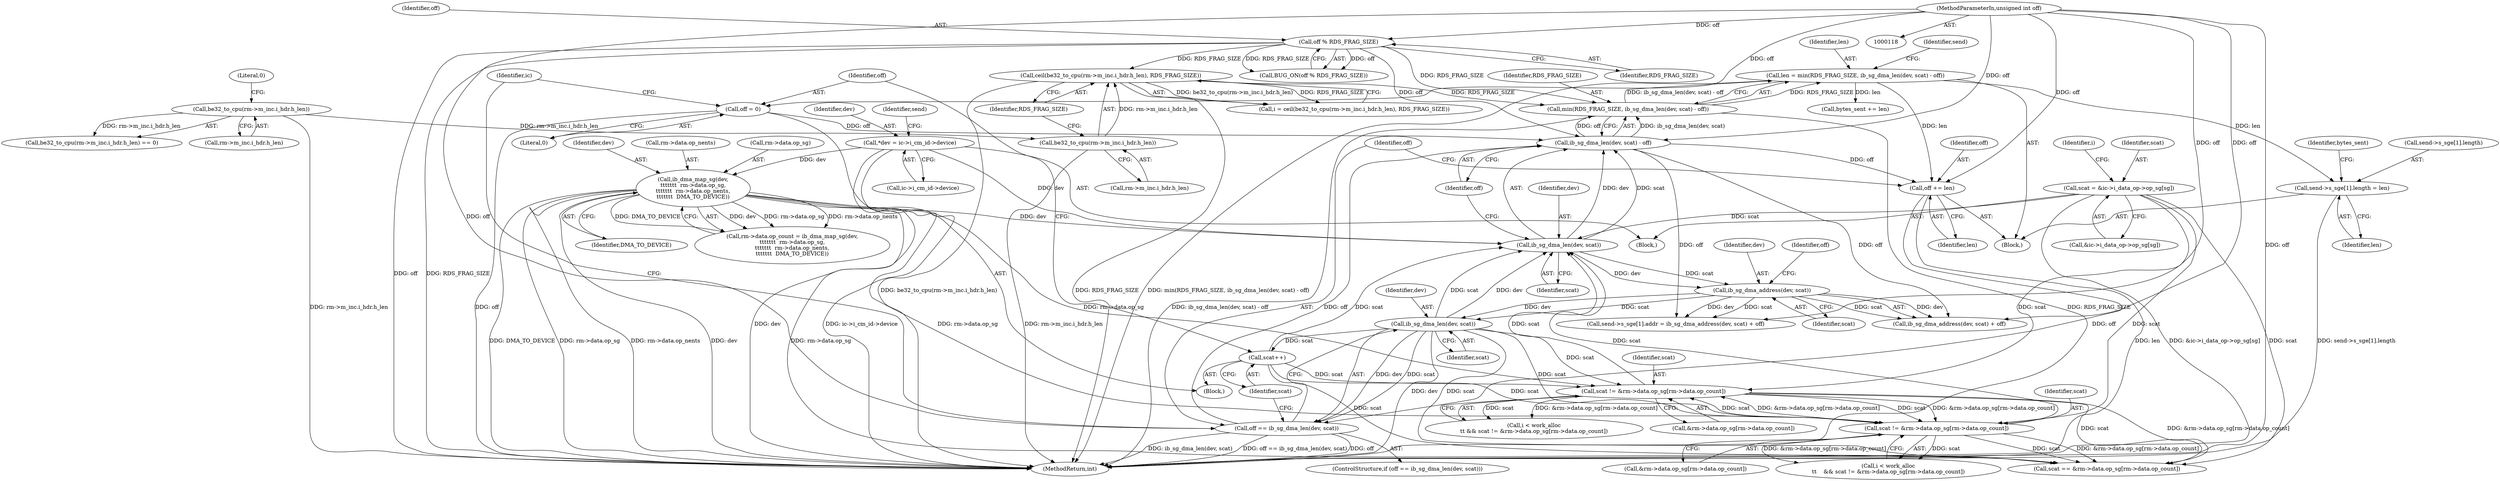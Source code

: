 digraph "0_linux_6094628bfd94323fc1cea05ec2c6affd98c18f7f@array" {
"1000705" [label="(Call,send->s_sge[1].length = len)"];
"1000676" [label="(Call,len = min(RDS_FRAG_SIZE, ib_sg_dma_len(dev, scat) - off))"];
"1000678" [label="(Call,min(RDS_FRAG_SIZE, ib_sg_dma_len(dev, scat) - off))"];
"1000234" [label="(Call,ceil(be32_to_cpu(rm->m_inc.i_hdr.h_len), RDS_FRAG_SIZE))"];
"1000235" [label="(Call,be32_to_cpu(rm->m_inc.i_hdr.h_len))"];
"1000219" [label="(Call,be32_to_cpu(rm->m_inc.i_hdr.h_len))"];
"1000177" [label="(Call,off % RDS_FRAG_SIZE)"];
"1000123" [label="(MethodParameterIn,unsigned int off)"];
"1000680" [label="(Call,ib_sg_dma_len(dev, scat) - off)"];
"1000681" [label="(Call,ib_sg_dma_len(dev, scat))"];
"1000723" [label="(Call,ib_sg_dma_len(dev, scat))"];
"1000701" [label="(Call,ib_sg_dma_address(dev, scat))"];
"1000132" [label="(Call,*dev = ic->i_cm_id->device)"];
"1000345" [label="(Call,ib_dma_map_sg(dev,\n\t\t\t\t\t\t\t  rm->data.op_sg,\n\t\t\t\t\t\t\t  rm->data.op_nents,\n\t\t\t\t\t\t\t  DMA_TO_DEVICE))"];
"1000852" [label="(Call,scat != &rm->data.op_sg[rm->data.op_count])"];
"1000661" [label="(Call,scat != &rm->data.op_sg[rm->data.op_count])"];
"1000558" [label="(Call,scat = &ic->i_data_op->op_sg[sg])"];
"1000727" [label="(Call,scat++)"];
"1000729" [label="(Call,off = 0)"];
"1000721" [label="(Call,off == ib_sg_dma_len(dev, scat))"];
"1000717" [label="(Call,off += len)"];
"1000726" [label="(Block,)"];
"1000731" [label="(Literal,0)"];
"1000715" [label="(Identifier,bytes_sent)"];
"1000236" [label="(Call,rm->m_inc.i_hdr.h_len)"];
"1000720" [label="(ControlStructure,if (off == ib_sg_dma_len(dev, scat)))"];
"1000724" [label="(Identifier,dev)"];
"1000682" [label="(Identifier,dev)"];
"1000700" [label="(Call,ib_sg_dma_address(dev, scat) + off)"];
"1000141" [label="(Identifier,send)"];
"1000854" [label="(Call,&rm->data.op_sg[rm->data.op_count])"];
"1000733" [label="(Identifier,ic)"];
"1000676" [label="(Call,len = min(RDS_FRAG_SIZE, ib_sg_dma_len(dev, scat) - off))"];
"1000723" [label="(Call,ib_sg_dma_len(dev, scat))"];
"1000681" [label="(Call,ib_sg_dma_len(dev, scat))"];
"1000176" [label="(Call,BUG_ON(off % RDS_FRAG_SIZE))"];
"1000848" [label="(Call,i < work_alloc\n\t\t && scat != &rm->data.op_sg[rm->data.op_count])"];
"1000662" [label="(Identifier,scat)"];
"1000559" [label="(Identifier,scat)"];
"1000729" [label="(Call,off = 0)"];
"1000722" [label="(Identifier,off)"];
"1000345" [label="(Call,ib_dma_map_sg(dev,\n\t\t\t\t\t\t\t  rm->data.op_sg,\n\t\t\t\t\t\t\t  rm->data.op_nents,\n\t\t\t\t\t\t\t  DMA_TO_DEVICE))"];
"1000713" [label="(Identifier,len)"];
"1000133" [label="(Identifier,dev)"];
"1000704" [label="(Identifier,off)"];
"1000558" [label="(Call,scat = &ic->i_data_op->op_sg[sg])"];
"1000177" [label="(Call,off % RDS_FRAG_SIZE)"];
"1000235" [label="(Call,be32_to_cpu(rm->m_inc.i_hdr.h_len))"];
"1000657" [label="(Call,i < work_alloc\n\t\t    && scat != &rm->data.op_sg[rm->data.op_count])"];
"1000692" [label="(Call,send->s_sge[1].addr = ib_sg_dma_address(dev, scat) + off)"];
"1000134" [label="(Call,ic->i_cm_id->device)"];
"1000675" [label="(Block,)"];
"1000569" [label="(Identifier,i)"];
"1000701" [label="(Call,ib_sg_dma_address(dev, scat))"];
"1000346" [label="(Identifier,dev)"];
"1000728" [label="(Identifier,scat)"];
"1000852" [label="(Call,scat != &rm->data.op_sg[rm->data.op_count])"];
"1001026" [label="(MethodReturn,int)"];
"1000352" [label="(Call,rm->data.op_nents)"];
"1000705" [label="(Call,send->s_sge[1].length = len)"];
"1000560" [label="(Call,&ic->i_data_op->op_sg[sg])"];
"1000718" [label="(Identifier,off)"];
"1000243" [label="(Identifier,RDS_FRAG_SIZE)"];
"1000680" [label="(Call,ib_sg_dma_len(dev, scat) - off)"];
"1000721" [label="(Call,off == ib_sg_dma_len(dev, scat))"];
"1000220" [label="(Call,rm->m_inc.i_hdr.h_len)"];
"1000347" [label="(Call,rm->data.op_sg)"];
"1000719" [label="(Identifier,len)"];
"1000179" [label="(Identifier,RDS_FRAG_SIZE)"];
"1000661" [label="(Call,scat != &rm->data.op_sg[rm->data.op_count])"];
"1000717" [label="(Call,off += len)"];
"1000727" [label="(Call,scat++)"];
"1000339" [label="(Call,rm->data.op_count = ib_dma_map_sg(dev,\n\t\t\t\t\t\t\t  rm->data.op_sg,\n\t\t\t\t\t\t\t  rm->data.op_nents,\n\t\t\t\t\t\t\t  DMA_TO_DEVICE))"];
"1000677" [label="(Identifier,len)"];
"1000678" [label="(Call,min(RDS_FRAG_SIZE, ib_sg_dma_len(dev, scat) - off))"];
"1000684" [label="(Identifier,off)"];
"1000730" [label="(Identifier,off)"];
"1000132" [label="(Call,*dev = ic->i_cm_id->device)"];
"1000178" [label="(Identifier,off)"];
"1000714" [label="(Call,bytes_sent += len)"];
"1000123" [label="(MethodParameterIn,unsigned int off)"];
"1000234" [label="(Call,ceil(be32_to_cpu(rm->m_inc.i_hdr.h_len), RDS_FRAG_SIZE))"];
"1000703" [label="(Identifier,scat)"];
"1000232" [label="(Call,i = ceil(be32_to_cpu(rm->m_inc.i_hdr.h_len), RDS_FRAG_SIZE))"];
"1000357" [label="(Identifier,DMA_TO_DEVICE)"];
"1000706" [label="(Call,send->s_sge[1].length)"];
"1000124" [label="(Block,)"];
"1000853" [label="(Identifier,scat)"];
"1000725" [label="(Identifier,scat)"];
"1000219" [label="(Call,be32_to_cpu(rm->m_inc.i_hdr.h_len))"];
"1000679" [label="(Identifier,RDS_FRAG_SIZE)"];
"1000702" [label="(Identifier,dev)"];
"1000663" [label="(Call,&rm->data.op_sg[rm->data.op_count])"];
"1000218" [label="(Call,be32_to_cpu(rm->m_inc.i_hdr.h_len) == 0)"];
"1000683" [label="(Identifier,scat)"];
"1000688" [label="(Identifier,send)"];
"1000227" [label="(Literal,0)"];
"1000875" [label="(Call,scat == &rm->data.op_sg[rm->data.op_count])"];
"1000705" -> "1000675"  [label="AST: "];
"1000705" -> "1000713"  [label="CFG: "];
"1000706" -> "1000705"  [label="AST: "];
"1000713" -> "1000705"  [label="AST: "];
"1000715" -> "1000705"  [label="CFG: "];
"1000705" -> "1001026"  [label="DDG: send->s_sge[1].length"];
"1000676" -> "1000705"  [label="DDG: len"];
"1000676" -> "1000675"  [label="AST: "];
"1000676" -> "1000678"  [label="CFG: "];
"1000677" -> "1000676"  [label="AST: "];
"1000678" -> "1000676"  [label="AST: "];
"1000688" -> "1000676"  [label="CFG: "];
"1000676" -> "1001026"  [label="DDG: min(RDS_FRAG_SIZE, ib_sg_dma_len(dev, scat) - off)"];
"1000678" -> "1000676"  [label="DDG: RDS_FRAG_SIZE"];
"1000678" -> "1000676"  [label="DDG: ib_sg_dma_len(dev, scat) - off"];
"1000676" -> "1000714"  [label="DDG: len"];
"1000676" -> "1000717"  [label="DDG: len"];
"1000678" -> "1000680"  [label="CFG: "];
"1000679" -> "1000678"  [label="AST: "];
"1000680" -> "1000678"  [label="AST: "];
"1000678" -> "1001026"  [label="DDG: ib_sg_dma_len(dev, scat) - off"];
"1000678" -> "1001026"  [label="DDG: RDS_FRAG_SIZE"];
"1000234" -> "1000678"  [label="DDG: RDS_FRAG_SIZE"];
"1000177" -> "1000678"  [label="DDG: RDS_FRAG_SIZE"];
"1000680" -> "1000678"  [label="DDG: ib_sg_dma_len(dev, scat)"];
"1000680" -> "1000678"  [label="DDG: off"];
"1000234" -> "1000232"  [label="AST: "];
"1000234" -> "1000243"  [label="CFG: "];
"1000235" -> "1000234"  [label="AST: "];
"1000243" -> "1000234"  [label="AST: "];
"1000232" -> "1000234"  [label="CFG: "];
"1000234" -> "1001026"  [label="DDG: be32_to_cpu(rm->m_inc.i_hdr.h_len)"];
"1000234" -> "1001026"  [label="DDG: RDS_FRAG_SIZE"];
"1000234" -> "1000232"  [label="DDG: be32_to_cpu(rm->m_inc.i_hdr.h_len)"];
"1000234" -> "1000232"  [label="DDG: RDS_FRAG_SIZE"];
"1000235" -> "1000234"  [label="DDG: rm->m_inc.i_hdr.h_len"];
"1000177" -> "1000234"  [label="DDG: RDS_FRAG_SIZE"];
"1000235" -> "1000236"  [label="CFG: "];
"1000236" -> "1000235"  [label="AST: "];
"1000243" -> "1000235"  [label="CFG: "];
"1000235" -> "1001026"  [label="DDG: rm->m_inc.i_hdr.h_len"];
"1000219" -> "1000235"  [label="DDG: rm->m_inc.i_hdr.h_len"];
"1000219" -> "1000218"  [label="AST: "];
"1000219" -> "1000220"  [label="CFG: "];
"1000220" -> "1000219"  [label="AST: "];
"1000227" -> "1000219"  [label="CFG: "];
"1000219" -> "1001026"  [label="DDG: rm->m_inc.i_hdr.h_len"];
"1000219" -> "1000218"  [label="DDG: rm->m_inc.i_hdr.h_len"];
"1000177" -> "1000176"  [label="AST: "];
"1000177" -> "1000179"  [label="CFG: "];
"1000178" -> "1000177"  [label="AST: "];
"1000179" -> "1000177"  [label="AST: "];
"1000176" -> "1000177"  [label="CFG: "];
"1000177" -> "1001026"  [label="DDG: off"];
"1000177" -> "1001026"  [label="DDG: RDS_FRAG_SIZE"];
"1000177" -> "1000176"  [label="DDG: off"];
"1000177" -> "1000176"  [label="DDG: RDS_FRAG_SIZE"];
"1000123" -> "1000177"  [label="DDG: off"];
"1000177" -> "1000680"  [label="DDG: off"];
"1000123" -> "1000118"  [label="AST: "];
"1000123" -> "1001026"  [label="DDG: off"];
"1000123" -> "1000680"  [label="DDG: off"];
"1000123" -> "1000692"  [label="DDG: off"];
"1000123" -> "1000700"  [label="DDG: off"];
"1000123" -> "1000717"  [label="DDG: off"];
"1000123" -> "1000721"  [label="DDG: off"];
"1000123" -> "1000729"  [label="DDG: off"];
"1000680" -> "1000684"  [label="CFG: "];
"1000681" -> "1000680"  [label="AST: "];
"1000684" -> "1000680"  [label="AST: "];
"1000681" -> "1000680"  [label="DDG: dev"];
"1000681" -> "1000680"  [label="DDG: scat"];
"1000729" -> "1000680"  [label="DDG: off"];
"1000721" -> "1000680"  [label="DDG: off"];
"1000680" -> "1000692"  [label="DDG: off"];
"1000680" -> "1000700"  [label="DDG: off"];
"1000680" -> "1000717"  [label="DDG: off"];
"1000681" -> "1000683"  [label="CFG: "];
"1000682" -> "1000681"  [label="AST: "];
"1000683" -> "1000681"  [label="AST: "];
"1000684" -> "1000681"  [label="CFG: "];
"1000723" -> "1000681"  [label="DDG: dev"];
"1000723" -> "1000681"  [label="DDG: scat"];
"1000132" -> "1000681"  [label="DDG: dev"];
"1000345" -> "1000681"  [label="DDG: dev"];
"1000852" -> "1000681"  [label="DDG: scat"];
"1000661" -> "1000681"  [label="DDG: scat"];
"1000558" -> "1000681"  [label="DDG: scat"];
"1000727" -> "1000681"  [label="DDG: scat"];
"1000681" -> "1000701"  [label="DDG: dev"];
"1000681" -> "1000701"  [label="DDG: scat"];
"1000723" -> "1000721"  [label="AST: "];
"1000723" -> "1000725"  [label="CFG: "];
"1000724" -> "1000723"  [label="AST: "];
"1000725" -> "1000723"  [label="AST: "];
"1000721" -> "1000723"  [label="CFG: "];
"1000723" -> "1001026"  [label="DDG: dev"];
"1000723" -> "1000661"  [label="DDG: scat"];
"1000723" -> "1000721"  [label="DDG: dev"];
"1000723" -> "1000721"  [label="DDG: scat"];
"1000701" -> "1000723"  [label="DDG: dev"];
"1000701" -> "1000723"  [label="DDG: scat"];
"1000723" -> "1000727"  [label="DDG: scat"];
"1000723" -> "1000852"  [label="DDG: scat"];
"1000723" -> "1000875"  [label="DDG: scat"];
"1000701" -> "1000700"  [label="AST: "];
"1000701" -> "1000703"  [label="CFG: "];
"1000702" -> "1000701"  [label="AST: "];
"1000703" -> "1000701"  [label="AST: "];
"1000704" -> "1000701"  [label="CFG: "];
"1000701" -> "1000692"  [label="DDG: dev"];
"1000701" -> "1000692"  [label="DDG: scat"];
"1000701" -> "1000700"  [label="DDG: dev"];
"1000701" -> "1000700"  [label="DDG: scat"];
"1000132" -> "1000124"  [label="AST: "];
"1000132" -> "1000134"  [label="CFG: "];
"1000133" -> "1000132"  [label="AST: "];
"1000134" -> "1000132"  [label="AST: "];
"1000141" -> "1000132"  [label="CFG: "];
"1000132" -> "1001026"  [label="DDG: ic->i_cm_id->device"];
"1000132" -> "1001026"  [label="DDG: dev"];
"1000132" -> "1000345"  [label="DDG: dev"];
"1000345" -> "1000339"  [label="AST: "];
"1000345" -> "1000357"  [label="CFG: "];
"1000346" -> "1000345"  [label="AST: "];
"1000347" -> "1000345"  [label="AST: "];
"1000352" -> "1000345"  [label="AST: "];
"1000357" -> "1000345"  [label="AST: "];
"1000339" -> "1000345"  [label="CFG: "];
"1000345" -> "1001026"  [label="DDG: DMA_TO_DEVICE"];
"1000345" -> "1001026"  [label="DDG: rm->data.op_sg"];
"1000345" -> "1001026"  [label="DDG: rm->data.op_nents"];
"1000345" -> "1001026"  [label="DDG: dev"];
"1000345" -> "1000339"  [label="DDG: dev"];
"1000345" -> "1000339"  [label="DDG: rm->data.op_sg"];
"1000345" -> "1000339"  [label="DDG: rm->data.op_nents"];
"1000345" -> "1000339"  [label="DDG: DMA_TO_DEVICE"];
"1000345" -> "1000661"  [label="DDG: rm->data.op_sg"];
"1000345" -> "1000852"  [label="DDG: rm->data.op_sg"];
"1000345" -> "1000875"  [label="DDG: rm->data.op_sg"];
"1000852" -> "1000848"  [label="AST: "];
"1000852" -> "1000854"  [label="CFG: "];
"1000853" -> "1000852"  [label="AST: "];
"1000854" -> "1000852"  [label="AST: "];
"1000848" -> "1000852"  [label="CFG: "];
"1000852" -> "1000661"  [label="DDG: scat"];
"1000852" -> "1000661"  [label="DDG: &rm->data.op_sg[rm->data.op_count]"];
"1000852" -> "1000848"  [label="DDG: scat"];
"1000852" -> "1000848"  [label="DDG: &rm->data.op_sg[rm->data.op_count]"];
"1000661" -> "1000852"  [label="DDG: scat"];
"1000661" -> "1000852"  [label="DDG: &rm->data.op_sg[rm->data.op_count]"];
"1000558" -> "1000852"  [label="DDG: scat"];
"1000727" -> "1000852"  [label="DDG: scat"];
"1000852" -> "1000875"  [label="DDG: scat"];
"1000852" -> "1000875"  [label="DDG: &rm->data.op_sg[rm->data.op_count]"];
"1000661" -> "1000657"  [label="AST: "];
"1000661" -> "1000663"  [label="CFG: "];
"1000662" -> "1000661"  [label="AST: "];
"1000663" -> "1000661"  [label="AST: "];
"1000657" -> "1000661"  [label="CFG: "];
"1000661" -> "1000657"  [label="DDG: scat"];
"1000661" -> "1000657"  [label="DDG: &rm->data.op_sg[rm->data.op_count]"];
"1000558" -> "1000661"  [label="DDG: scat"];
"1000727" -> "1000661"  [label="DDG: scat"];
"1000661" -> "1000875"  [label="DDG: scat"];
"1000661" -> "1000875"  [label="DDG: &rm->data.op_sg[rm->data.op_count]"];
"1000558" -> "1000124"  [label="AST: "];
"1000558" -> "1000560"  [label="CFG: "];
"1000559" -> "1000558"  [label="AST: "];
"1000560" -> "1000558"  [label="AST: "];
"1000569" -> "1000558"  [label="CFG: "];
"1000558" -> "1001026"  [label="DDG: &ic->i_data_op->op_sg[sg]"];
"1000558" -> "1000875"  [label="DDG: scat"];
"1000727" -> "1000726"  [label="AST: "];
"1000727" -> "1000728"  [label="CFG: "];
"1000728" -> "1000727"  [label="AST: "];
"1000730" -> "1000727"  [label="CFG: "];
"1000727" -> "1000875"  [label="DDG: scat"];
"1000729" -> "1000726"  [label="AST: "];
"1000729" -> "1000731"  [label="CFG: "];
"1000730" -> "1000729"  [label="AST: "];
"1000731" -> "1000729"  [label="AST: "];
"1000733" -> "1000729"  [label="CFG: "];
"1000729" -> "1001026"  [label="DDG: off"];
"1000721" -> "1000720"  [label="AST: "];
"1000722" -> "1000721"  [label="AST: "];
"1000728" -> "1000721"  [label="CFG: "];
"1000733" -> "1000721"  [label="CFG: "];
"1000721" -> "1001026"  [label="DDG: off == ib_sg_dma_len(dev, scat)"];
"1000721" -> "1001026"  [label="DDG: off"];
"1000721" -> "1001026"  [label="DDG: ib_sg_dma_len(dev, scat)"];
"1000717" -> "1000721"  [label="DDG: off"];
"1000717" -> "1000675"  [label="AST: "];
"1000717" -> "1000719"  [label="CFG: "];
"1000718" -> "1000717"  [label="AST: "];
"1000719" -> "1000717"  [label="AST: "];
"1000722" -> "1000717"  [label="CFG: "];
"1000717" -> "1001026"  [label="DDG: len"];
}
